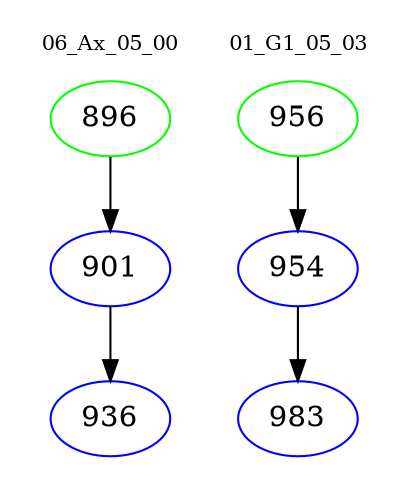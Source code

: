 digraph{
subgraph cluster_0 {
color = white
label = "06_Ax_05_00";
fontsize=10;
T0_896 [label="896", color="green"]
T0_896 -> T0_901 [color="black"]
T0_901 [label="901", color="blue"]
T0_901 -> T0_936 [color="black"]
T0_936 [label="936", color="blue"]
}
subgraph cluster_1 {
color = white
label = "01_G1_05_03";
fontsize=10;
T1_956 [label="956", color="green"]
T1_956 -> T1_954 [color="black"]
T1_954 [label="954", color="blue"]
T1_954 -> T1_983 [color="black"]
T1_983 [label="983", color="blue"]
}
}
